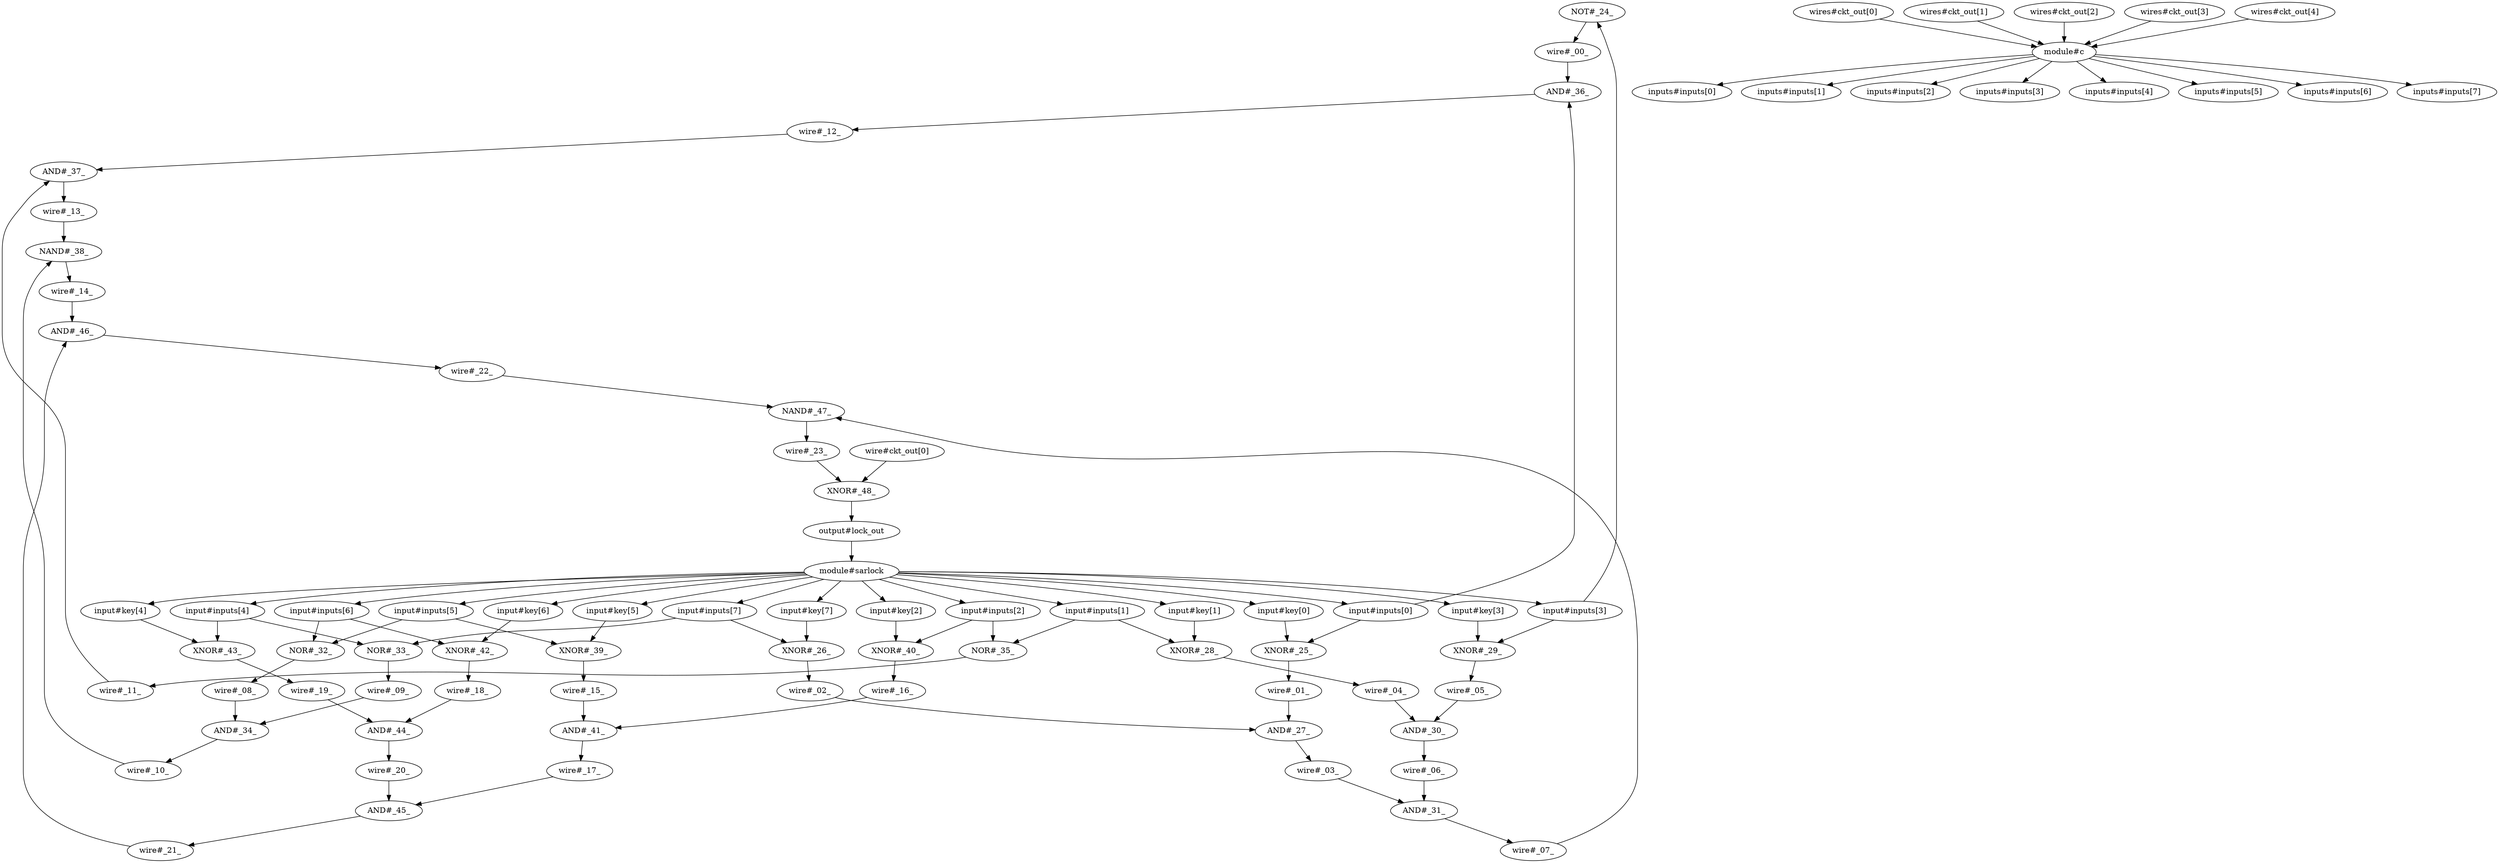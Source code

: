 strict digraph "" {
	"NOT#_24_"	[logic=NOT,
		type=gate];
	"wire#_00_"	[type=wire];
	"NOT#_24_" -> "wire#_00_";
	"AND#_36_"	[logic=AND,
		type=gate];
	"wire#_00_" -> "AND#_36_";
	"input#inputs[3]"	[type=input];
	"input#inputs[3]" -> "NOT#_24_";
	"XNOR#_29_"	[logic=XNOR,
		type=gate];
	"input#inputs[3]" -> "XNOR#_29_";
	"XNOR#_25_"	[logic=XNOR,
		type=gate];
	"wire#_01_"	[type=wire];
	"XNOR#_25_" -> "wire#_01_";
	"AND#_27_"	[logic=AND,
		type=gate];
	"wire#_01_" -> "AND#_27_";
	"input#key[0]"	[type=input];
	"input#key[0]" -> "XNOR#_25_";
	"input#inputs[0]"	[type=input];
	"input#inputs[0]" -> "XNOR#_25_";
	"input#inputs[0]" -> "AND#_36_";
	"XNOR#_26_"	[logic=XNOR,
		type=gate];
	"wire#_02_"	[type=wire];
	"XNOR#_26_" -> "wire#_02_";
	"wire#_02_" -> "AND#_27_";
	"input#key[7]"	[type=input];
	"input#key[7]" -> "XNOR#_26_";
	"input#inputs[7]"	[type=input];
	"input#inputs[7]" -> "XNOR#_26_";
	"NOR#_33_"	[logic=NOR,
		type=gate];
	"input#inputs[7]" -> "NOR#_33_";
	"XNOR#_28_"	[logic=XNOR,
		type=gate];
	"wire#_04_"	[type=wire];
	"XNOR#_28_" -> "wire#_04_";
	"AND#_30_"	[logic=AND,
		type=gate];
	"wire#_04_" -> "AND#_30_";
	"input#key[1]"	[type=input];
	"input#key[1]" -> "XNOR#_28_";
	"input#inputs[1]"	[type=input];
	"input#inputs[1]" -> "XNOR#_28_";
	"NOR#_35_"	[logic=NOR,
		type=gate];
	"input#inputs[1]" -> "NOR#_35_";
	"wire#_05_"	[type=wire];
	"XNOR#_29_" -> "wire#_05_";
	"wire#_05_" -> "AND#_30_";
	"input#key[3]"	[type=input];
	"input#key[3]" -> "XNOR#_29_";
	"XNOR#_39_"	[logic=XNOR,
		type=gate];
	"wire#_15_"	[type=wire];
	"XNOR#_39_" -> "wire#_15_";
	"AND#_41_"	[logic=AND,
		type=gate];
	"wire#_15_" -> "AND#_41_";
	"input#key[5]"	[type=input];
	"input#key[5]" -> "XNOR#_39_";
	"input#inputs[5]"	[type=input];
	"input#inputs[5]" -> "XNOR#_39_";
	"NOR#_32_"	[logic=NOR,
		type=gate];
	"input#inputs[5]" -> "NOR#_32_";
	"XNOR#_40_"	[logic=XNOR,
		type=gate];
	"wire#_16_"	[type=wire];
	"XNOR#_40_" -> "wire#_16_";
	"wire#_16_" -> "AND#_41_";
	"input#key[2]"	[type=input];
	"input#key[2]" -> "XNOR#_40_";
	"input#inputs[2]"	[type=input];
	"input#inputs[2]" -> "XNOR#_40_";
	"input#inputs[2]" -> "NOR#_35_";
	"XNOR#_42_"	[logic=XNOR,
		type=gate];
	"wire#_18_"	[type=wire];
	"XNOR#_42_" -> "wire#_18_";
	"AND#_44_"	[logic=AND,
		type=gate];
	"wire#_18_" -> "AND#_44_";
	"input#key[6]"	[type=input];
	"input#key[6]" -> "XNOR#_42_";
	"input#inputs[6]"	[type=input];
	"input#inputs[6]" -> "XNOR#_42_";
	"input#inputs[6]" -> "NOR#_32_";
	"XNOR#_43_"	[logic=XNOR,
		type=gate];
	"wire#_19_"	[type=wire];
	"XNOR#_43_" -> "wire#_19_";
	"wire#_19_" -> "AND#_44_";
	"input#key[4]"	[type=input];
	"input#key[4]" -> "XNOR#_43_";
	"input#inputs[4]"	[type=input];
	"input#inputs[4]" -> "XNOR#_43_";
	"input#inputs[4]" -> "NOR#_33_";
	"XNOR#_48_"	[logic=XNOR,
		type=gate];
	"output#lock_out"	[type=output];
	"XNOR#_48_" -> "output#lock_out";
	"module#sarlock"	[type=module];
	"output#lock_out" -> "module#sarlock";
	"wire#_23_"	[type=wire];
	"wire#_23_" -> "XNOR#_48_";
	"wire#ckt_out[0]"	[type=wire];
	"wire#ckt_out[0]" -> "XNOR#_48_";
	"wire#_03_"	[type=wire];
	"AND#_27_" -> "wire#_03_";
	"AND#_31_"	[logic=AND,
		type=gate];
	"wire#_03_" -> "AND#_31_";
	"wire#_06_"	[type=wire];
	"AND#_30_" -> "wire#_06_";
	"wire#_06_" -> "AND#_31_";
	"wire#_07_"	[type=wire];
	"AND#_31_" -> "wire#_07_";
	"NAND#_47_"	[logic=NAND,
		type=gate];
	"wire#_07_" -> "NAND#_47_";
	"AND#_34_"	[logic=AND,
		type=gate];
	"wire#_10_"	[type=wire];
	"AND#_34_" -> "wire#_10_";
	"NAND#_38_"	[logic=NAND,
		type=gate];
	"wire#_10_" -> "NAND#_38_";
	"wire#_09_"	[type=wire];
	"wire#_09_" -> "AND#_34_";
	"wire#_08_"	[type=wire];
	"wire#_08_" -> "AND#_34_";
	"wire#_12_"	[type=wire];
	"AND#_36_" -> "wire#_12_";
	"AND#_37_"	[logic=AND,
		type=gate];
	"wire#_12_" -> "AND#_37_";
	"wire#_13_"	[type=wire];
	"AND#_37_" -> "wire#_13_";
	"wire#_13_" -> "NAND#_38_";
	"wire#_11_"	[type=wire];
	"wire#_11_" -> "AND#_37_";
	"wire#_17_"	[type=wire];
	"AND#_41_" -> "wire#_17_";
	"AND#_45_"	[logic=AND,
		type=gate];
	"wire#_17_" -> "AND#_45_";
	"wire#_20_"	[type=wire];
	"AND#_44_" -> "wire#_20_";
	"wire#_20_" -> "AND#_45_";
	"wire#_21_"	[type=wire];
	"AND#_45_" -> "wire#_21_";
	"AND#_46_"	[logic=AND,
		type=gate];
	"wire#_21_" -> "AND#_46_";
	"wire#_22_"	[type=wire];
	"AND#_46_" -> "wire#_22_";
	"wire#_22_" -> "NAND#_47_";
	"wire#_14_"	[type=wire];
	"wire#_14_" -> "AND#_46_";
	"NOR#_32_" -> "wire#_08_";
	"NOR#_33_" -> "wire#_09_";
	"NOR#_35_" -> "wire#_11_";
	"NAND#_38_" -> "wire#_14_";
	"NAND#_47_" -> "wire#_23_";
	"module#sarlock" -> "input#inputs[3]";
	"module#sarlock" -> "input#key[0]";
	"module#sarlock" -> "input#inputs[0]";
	"module#sarlock" -> "input#key[7]";
	"module#sarlock" -> "input#inputs[7]";
	"module#sarlock" -> "input#key[1]";
	"module#sarlock" -> "input#inputs[1]";
	"module#sarlock" -> "input#key[3]";
	"module#sarlock" -> "input#key[5]";
	"module#sarlock" -> "input#inputs[5]";
	"module#sarlock" -> "input#key[2]";
	"module#sarlock" -> "input#inputs[2]";
	"module#sarlock" -> "input#key[6]";
	"module#sarlock" -> "input#inputs[6]";
	"module#sarlock" -> "input#key[4]";
	"module#sarlock" -> "input#inputs[4]";
	"module#c"	[init_name=c,
		module_name=ckt,
		type=module];
	"module#c" -> "inputs#inputs[0]";
	"module#c" -> "inputs#inputs[1]";
	"module#c" -> "inputs#inputs[2]";
	"module#c" -> "inputs#inputs[3]";
	"module#c" -> "inputs#inputs[4]";
	"module#c" -> "inputs#inputs[5]";
	"module#c" -> "inputs#inputs[6]";
	"module#c" -> "inputs#inputs[7]";
	"wires#ckt_out[0]" -> "module#c";
	"wires#ckt_out[1]" -> "module#c";
	"wires#ckt_out[2]" -> "module#c";
	"wires#ckt_out[3]" -> "module#c";
	"wires#ckt_out[4]" -> "module#c";
}
